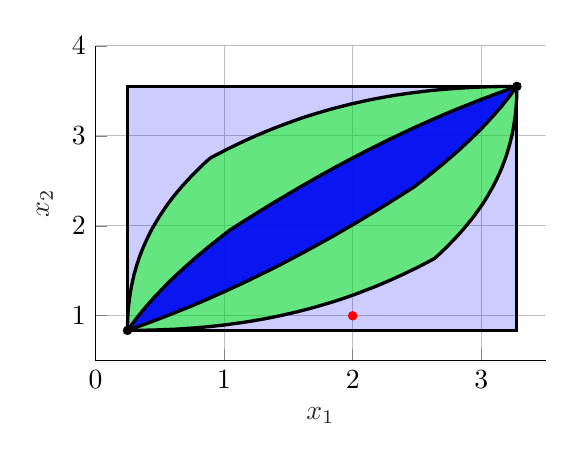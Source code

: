 % This file was created by matlab2tikz.
%
%The latest updates can be retrieved from
%  http://www.mathworks.com/matlabcentral/fileexchange/22022-matlab2tikz-matlab2tikz
%where you can also make suggestions and rate matlab2tikz.
%
\begin{tikzpicture}

\begin{axis}[%
width=5.714cm,
height=4cm,
at={(0cm,0cm)},
scale only axis,
xmin=0,
xmax=3.5,
xlabel style={font=\color{white!15!black}},
xlabel={$x_1$},
ymin=0.5,
ymax=4,
ylabel style={font=\color{white!15!black}},
ylabel={$x_2$},
axis background/.style={fill=white},
axis x line*=bottom,
axis y line*=left,
xmajorgrids,
ymajorgrids
]
\addplot[only marks, mark=*, mark options={}, mark size=1.5pt, color=black, fill=black] table[row sep=crcr]{%
x	y\\
0.249	0.838\\
3.277	3.549\\
};

\addplot[area legend, line width=1.2pt, draw=black, fill=blue, fill opacity=0.2, forget plot]
table[row sep=crcr] {%
x	y\\
0.249	0.838\\
3.277	0.838\\
3.277	3.549\\
0.249	3.549\\
}--cycle;

\addplot[area legend, line width=1.2pt, draw=black, fill=green, fill opacity=0.5, forget plot]
table[row sep=crcr] {%
x	y\\
0.249	0.838\\
0.348	0.839\\
0.443	0.841\\
0.534	0.846\\
0.622	0.851\\
0.707	0.859\\
0.788	0.867\\
0.866	0.877\\
0.941	0.888\\
1.014	0.9\\
1.084	0.914\\
1.152	0.927\\
1.217	0.942\\
1.279	0.957\\
1.34	0.973\\
1.399	0.99\\
1.455	1.007\\
1.51	1.025\\
1.563	1.042\\
1.614	1.061\\
1.663	1.079\\
1.711	1.098\\
1.757	1.117\\
1.824	1.145\\
1.888	1.174\\
1.949	1.203\\
2.007	1.232\\
2.062	1.262\\
2.115	1.291\\
2.166	1.319\\
2.215	1.348\\
2.261	1.376\\
2.306	1.404\\
2.349	1.432\\
2.404	1.468\\
2.455	1.504\\
2.505	1.538\\
2.551	1.572\\
2.595	1.605\\
2.638	1.638\\
2.67	1.68\\
2.703	1.725\\
2.738	1.773\\
2.773	1.825\\
2.802	1.868\\
2.832	1.915\\
2.862	1.963\\
2.892	2.015\\
2.923	2.069\\
2.954	2.127\\
2.977	2.173\\
3.001	2.221\\
3.024	2.271\\
3.047	2.324\\
3.069	2.379\\
3.092	2.437\\
3.114	2.498\\
3.135	2.562\\
3.156	2.629\\
3.175	2.7\\
3.188	2.749\\
3.2	2.8\\
3.211	2.853\\
3.222	2.908\\
3.232	2.965\\
3.242	3.024\\
3.25	3.086\\
3.257	3.15\\
3.264	3.216\\
3.269	3.285\\
3.273	3.357\\
3.276	3.431\\
3.277	3.509\\
3.227	3.549\\
3.13	3.547\\
3.037	3.544\\
2.947	3.539\\
2.861	3.532\\
2.778	3.524\\
2.698	3.515\\
2.621	3.505\\
2.548	3.493\\
2.476	3.48\\
2.408	3.467\\
2.341	3.453\\
2.277	3.438\\
2.216	3.422\\
2.156	3.406\\
2.099	3.389\\
2.043	3.371\\
1.989	3.354\\
1.937	3.336\\
1.887	3.317\\
1.838	3.299\\
1.791	3.28\\
1.723	3.251\\
1.659	3.223\\
1.597	3.194\\
1.538	3.164\\
1.482	3.135\\
1.428	3.106\\
1.376	3.077\\
1.327	3.049\\
1.28	3.02\\
1.234	2.992\\
1.191	2.965\\
1.135	2.928\\
1.083	2.892\\
1.033	2.857\\
0.986	2.823\\
0.941	2.79\\
0.898	2.758\\
0.862	2.716\\
0.829	2.671\\
0.795	2.624\\
0.76	2.573\\
0.731	2.53\\
0.701	2.484\\
0.671	2.436\\
0.641	2.386\\
0.61	2.332\\
0.579	2.275\\
0.556	2.23\\
0.533	2.182\\
0.51	2.133\\
0.487	2.081\\
0.464	2.027\\
0.441	1.97\\
0.419	1.91\\
0.398	1.847\\
0.377	1.781\\
0.357	1.712\\
0.344	1.663\\
0.332	1.613\\
0.32	1.561\\
0.309	1.507\\
0.298	1.451\\
0.289	1.393\\
0.28	1.332\\
0.272	1.27\\
0.265	1.205\\
0.259	1.137\\
0.254	1.067\\
0.251	0.994\\
0.249	0.918\\
0.249	0.838\\
}--cycle;

\addplot[area legend, line width=1.2pt, draw=black, fill=blue, fill opacity=0.9, forget plot]
table[row sep=crcr] {%
x	y\\
0.249	0.838\\
0.328	0.878\\
0.405	0.918\\
0.48	0.958\\
0.553	0.998\\
0.623	1.038\\
0.692	1.077\\
0.758	1.116\\
0.823	1.155\\
0.886	1.194\\
0.947	1.233\\
1.007	1.271\\
1.064	1.309\\
1.121	1.346\\
1.176	1.383\\
1.229	1.42\\
1.281	1.456\\
1.332	1.492\\
1.381	1.527\\
1.43	1.562\\
1.477	1.597\\
1.522	1.631\\
1.567	1.665\\
1.61	1.698\\
1.653	1.731\\
1.694	1.763\\
1.735	1.795\\
1.774	1.826\\
1.832	1.872\\
1.887	1.917\\
1.94	1.961\\
1.992	2.004\\
2.042	2.046\\
2.09	2.087\\
2.136	2.127\\
2.181	2.166\\
2.225	2.204\\
2.267	2.241\\
2.307	2.277\\
2.346	2.312\\
2.384	2.347\\
2.433	2.391\\
2.48	2.433\\
2.517	2.475\\
2.552	2.513\\
2.588	2.554\\
2.626	2.597\\
2.659	2.636\\
2.694	2.677\\
2.73	2.721\\
2.768	2.767\\
2.807	2.816\\
2.839	2.857\\
2.872	2.901\\
2.906	2.947\\
2.941	2.995\\
2.977	3.045\\
3.014	3.099\\
3.042	3.141\\
3.07	3.185\\
3.099	3.23\\
3.128	3.278\\
3.158	3.327\\
3.187	3.379\\
3.217	3.433\\
3.247	3.49\\
3.277	3.549\\
3.198	3.509\\
3.121	3.469\\
3.046	3.429\\
2.973	3.389\\
2.903	3.349\\
2.834	3.31\\
2.767	3.271\\
2.703	3.232\\
2.64	3.193\\
2.579	3.155\\
2.519	3.116\\
2.461	3.079\\
2.405	3.041\\
2.35	3.004\\
2.296	2.968\\
2.244	2.931\\
2.194	2.895\\
2.144	2.86\\
2.096	2.825\\
2.049	2.79\\
2.003	2.756\\
1.959	2.723\\
1.915	2.689\\
1.873	2.657\\
1.831	2.624\\
1.791	2.593\\
1.751	2.561\\
1.694	2.515\\
1.639	2.47\\
1.585	2.426\\
1.534	2.383\\
1.484	2.341\\
1.436	2.3\\
1.389	2.26\\
1.344	2.221\\
1.301	2.183\\
1.259	2.146\\
1.219	2.11\\
1.179	2.075\\
1.141	2.041\\
1.093	1.996\\
1.046	1.954\\
1.008	1.912\\
0.974	1.874\\
0.938	1.833\\
0.9	1.79\\
0.866	1.751\\
0.832	1.71\\
0.795	1.667\\
0.758	1.62\\
0.719	1.571\\
0.687	1.53\\
0.653	1.486\\
0.619	1.441\\
0.584	1.393\\
0.548	1.342\\
0.512	1.288\\
0.484	1.246\\
0.455	1.203\\
0.427	1.157\\
0.397	1.109\\
0.368	1.06\\
0.338	1.008\\
0.309	0.954\\
0.279	0.898\\
0.249	0.838\\
}--cycle;
\addplot[only marks, mark=*, mark options={}, mark size=1.5pt, color=red, fill=red] table[row sep=crcr]{%
x	y\\
2	1\\
};
\end{axis}
\end{tikzpicture}%
